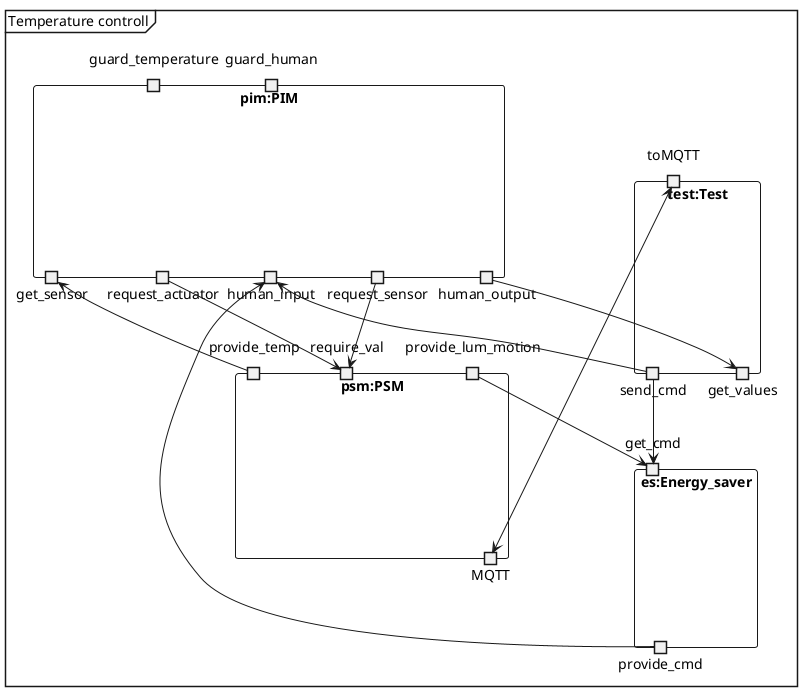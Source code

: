 @startuml Temperature controll
mainframe Temperature controll

'PIM
rectangle pim:PIM {
    portout get_sensor

    portout request_sensor
    portout request_actuator

    portout human_output
    portout human_input

    'guards
    port guard_temperature
    port guard_human
}

'PSM
rectangle psm:PSM {
    portin require_val

    portin provide_temp
    portin provide_lum_motion

    portout MQTT
}

'Energy saver
rectangle es:Energy_saver {
    portin get_cmd
    
    portout provide_cmd
}

rectangle test:Test {
    'from sim
    portin toMQTT

    'from human
    portout send_cmd
    portout get_values
}

'HUMAN
send_cmd --> human_input
send_cmd --> get_cmd

'pim
human_output --> get_values
request_actuator --> require_val
request_sensor --> require_val

'psm
provide_temp --> get_sensor
provide_lum_motion --> get_cmd
MQTT <--> toMQTT

'Energy saver
provide_cmd -> human_input

@enduml